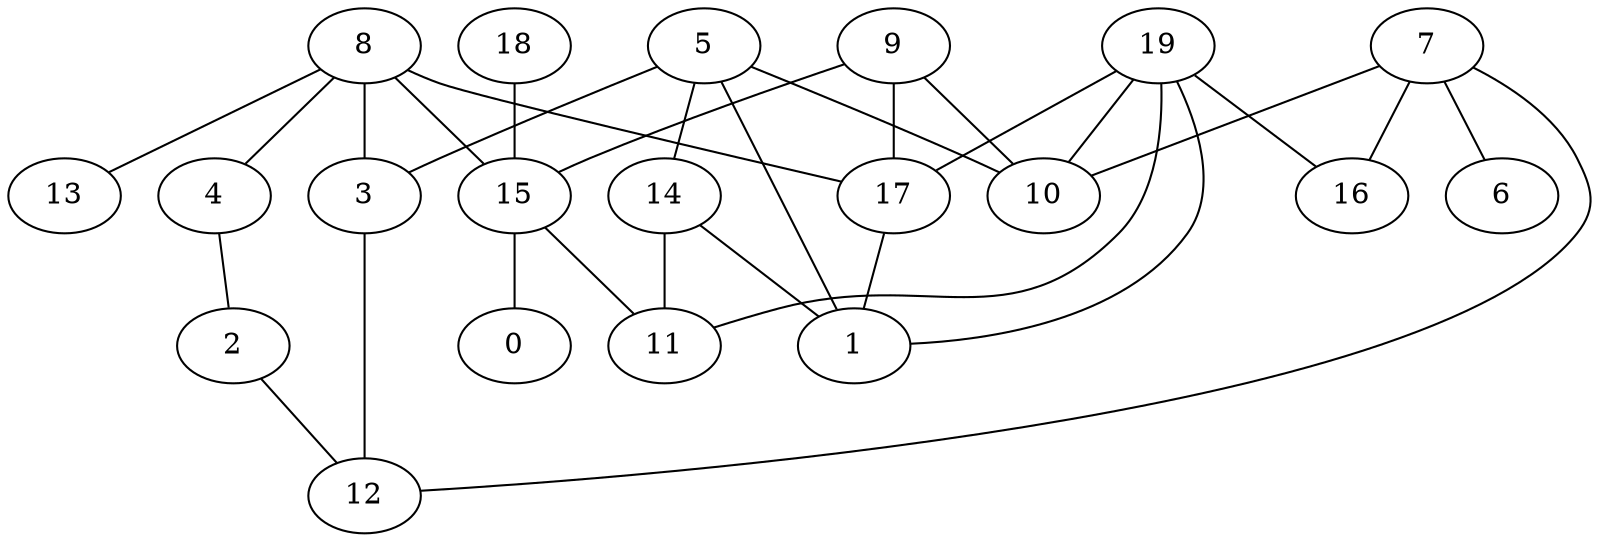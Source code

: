 digraph GG_graph {

subgraph G_graph {
edge [color = black]
"3" -> "12" [dir = none]
"18" -> "15" [dir = none]
"9" -> "10" [dir = none]
"9" -> "15" [dir = none]
"9" -> "17" [dir = none]
"7" -> "16" [dir = none]
"7" -> "6" [dir = none]
"7" -> "12" [dir = none]
"7" -> "10" [dir = none]
"15" -> "11" [dir = none]
"15" -> "0" [dir = none]
"8" -> "13" [dir = none]
"8" -> "15" [dir = none]
"5" -> "14" [dir = none]
"5" -> "10" [dir = none]
"19" -> "1" [dir = none]
"19" -> "10" [dir = none]
"2" -> "12" [dir = none]
"4" -> "2" [dir = none]
"19" -> "16" [dir = none]
"5" -> "1" [dir = none]
"14" -> "1" [dir = none]
"8" -> "17" [dir = none]
"8" -> "4" [dir = none]
"8" -> "3" [dir = none]
"14" -> "11" [dir = none]
"19" -> "17" [dir = none]
"5" -> "3" [dir = none]
"17" -> "1" [dir = none]
"19" -> "11" [dir = none]
}

}
